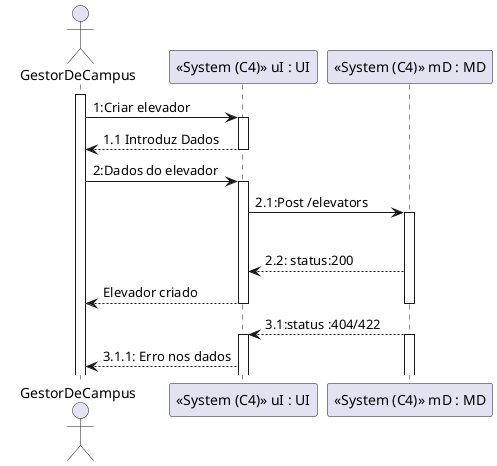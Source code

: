 @startuml
'http://plantuml.com/skinparam.html

actor GestorDeCampus
participant l as "<<System (C4)>> uI : UI"
participant md as "<<System (C4)>> mD : MD"


activate GestorDeCampus
GestorDeCampus -> l : 1:Criar elevador
activate l
l --> GestorDeCampus : 1.1 Introduz Dados
deactivate l
GestorDeCampus -> l : 2:Dados do elevador
activate l
l -> md :  2.1:Post /elevators
activate md
group alt
md --> l : 2.2: status:200
l--> GestorDeCampus: Elevador criado
deactivate md
deactivate l

md--> l : 3.1:status :404/422
activate md
activate l
l-->GestorDeCampus: 3.1.1: Erro nos dados




@enduml
```